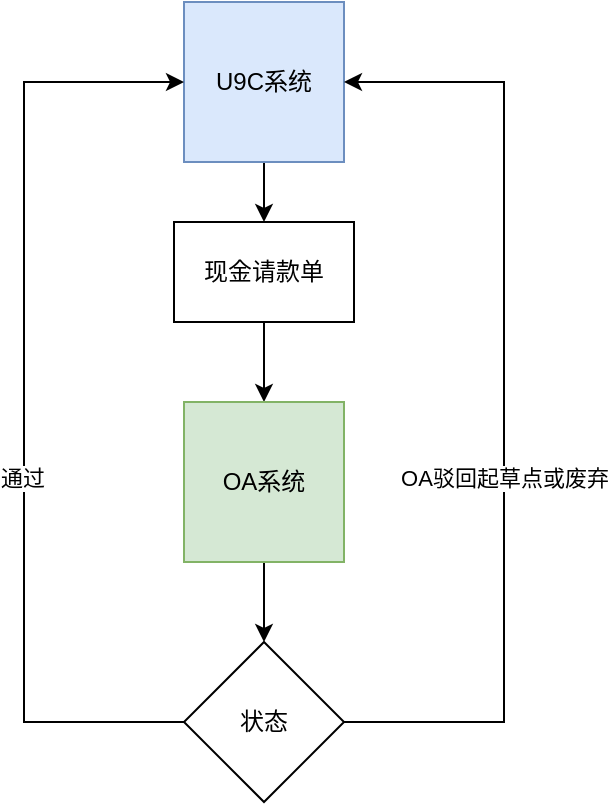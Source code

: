 <mxfile version="24.0.7" type="github">
  <diagram name="第 1 页" id="iPmQ9K_U2gNS-y8LuCwz">
    <mxGraphModel dx="746" dy="467" grid="1" gridSize="10" guides="1" tooltips="1" connect="1" arrows="1" fold="1" page="1" pageScale="1" pageWidth="827" pageHeight="1169" math="0" shadow="0">
      <root>
        <mxCell id="0" />
        <mxCell id="1" parent="0" />
        <mxCell id="sdLZfDL3anS9IySAevfo-4" style="edgeStyle=orthogonalEdgeStyle;rounded=0;orthogonalLoop=1;jettySize=auto;html=1;exitX=0.5;exitY=1;exitDx=0;exitDy=0;entryX=0.5;entryY=0;entryDx=0;entryDy=0;" edge="1" parent="1" source="sdLZfDL3anS9IySAevfo-1" target="sdLZfDL3anS9IySAevfo-2">
          <mxGeometry relative="1" as="geometry" />
        </mxCell>
        <mxCell id="sdLZfDL3anS9IySAevfo-1" value="U9C系统" style="whiteSpace=wrap;html=1;aspect=fixed;fillColor=#dae8fc;strokeColor=#6c8ebf;" vertex="1" parent="1">
          <mxGeometry x="240" y="40" width="80" height="80" as="geometry" />
        </mxCell>
        <mxCell id="sdLZfDL3anS9IySAevfo-5" style="edgeStyle=orthogonalEdgeStyle;rounded=0;orthogonalLoop=1;jettySize=auto;html=1;exitX=0.5;exitY=1;exitDx=0;exitDy=0;entryX=0.5;entryY=0;entryDx=0;entryDy=0;" edge="1" parent="1" source="sdLZfDL3anS9IySAevfo-2" target="sdLZfDL3anS9IySAevfo-3">
          <mxGeometry relative="1" as="geometry" />
        </mxCell>
        <mxCell id="sdLZfDL3anS9IySAevfo-2" value="现金请款单" style="rounded=0;whiteSpace=wrap;html=1;" vertex="1" parent="1">
          <mxGeometry x="235" y="150" width="90" height="50" as="geometry" />
        </mxCell>
        <mxCell id="sdLZfDL3anS9IySAevfo-7" style="edgeStyle=orthogonalEdgeStyle;rounded=0;orthogonalLoop=1;jettySize=auto;html=1;exitX=0.5;exitY=1;exitDx=0;exitDy=0;entryX=0.5;entryY=0;entryDx=0;entryDy=0;" edge="1" parent="1" source="sdLZfDL3anS9IySAevfo-3" target="sdLZfDL3anS9IySAevfo-6">
          <mxGeometry relative="1" as="geometry" />
        </mxCell>
        <mxCell id="sdLZfDL3anS9IySAevfo-3" value="OA系统" style="whiteSpace=wrap;html=1;aspect=fixed;fillColor=#d5e8d4;strokeColor=#82b366;" vertex="1" parent="1">
          <mxGeometry x="240" y="240" width="80" height="80" as="geometry" />
        </mxCell>
        <mxCell id="sdLZfDL3anS9IySAevfo-8" style="edgeStyle=orthogonalEdgeStyle;rounded=0;orthogonalLoop=1;jettySize=auto;html=1;exitX=1;exitY=0.5;exitDx=0;exitDy=0;entryX=1;entryY=0.5;entryDx=0;entryDy=0;" edge="1" parent="1" source="sdLZfDL3anS9IySAevfo-6" target="sdLZfDL3anS9IySAevfo-1">
          <mxGeometry relative="1" as="geometry">
            <Array as="points">
              <mxPoint x="400" y="400" />
              <mxPoint x="400" y="80" />
            </Array>
          </mxGeometry>
        </mxCell>
        <mxCell id="sdLZfDL3anS9IySAevfo-11" value="OA驳回起草点或废弃" style="edgeLabel;html=1;align=center;verticalAlign=middle;resizable=0;points=[];" vertex="1" connectable="0" parent="sdLZfDL3anS9IySAevfo-8">
          <mxGeometry x="-0.158" relative="1" as="geometry">
            <mxPoint as="offset" />
          </mxGeometry>
        </mxCell>
        <mxCell id="sdLZfDL3anS9IySAevfo-9" style="edgeStyle=orthogonalEdgeStyle;rounded=0;orthogonalLoop=1;jettySize=auto;html=1;exitX=0;exitY=0.5;exitDx=0;exitDy=0;entryX=0;entryY=0.5;entryDx=0;entryDy=0;" edge="1" parent="1" source="sdLZfDL3anS9IySAevfo-6" target="sdLZfDL3anS9IySAevfo-1">
          <mxGeometry relative="1" as="geometry">
            <Array as="points">
              <mxPoint x="160" y="400" />
              <mxPoint x="160" y="80" />
            </Array>
          </mxGeometry>
        </mxCell>
        <mxCell id="sdLZfDL3anS9IySAevfo-10" value="通过" style="edgeLabel;html=1;align=center;verticalAlign=middle;resizable=0;points=[];" vertex="1" connectable="0" parent="sdLZfDL3anS9IySAevfo-9">
          <mxGeometry x="-0.158" y="1" relative="1" as="geometry">
            <mxPoint as="offset" />
          </mxGeometry>
        </mxCell>
        <mxCell id="sdLZfDL3anS9IySAevfo-6" value="状态" style="rhombus;whiteSpace=wrap;html=1;" vertex="1" parent="1">
          <mxGeometry x="240" y="360" width="80" height="80" as="geometry" />
        </mxCell>
      </root>
    </mxGraphModel>
  </diagram>
</mxfile>
